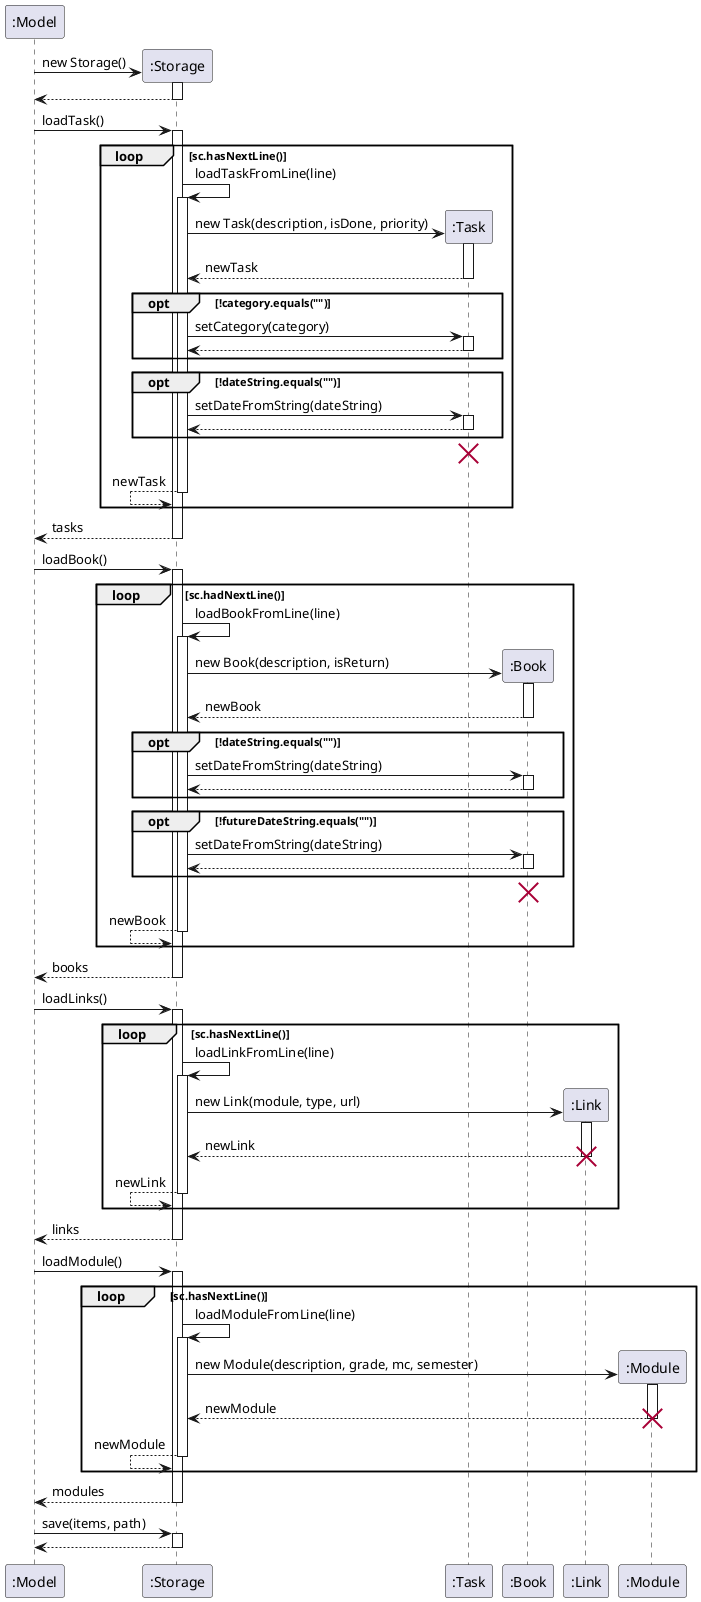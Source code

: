 ' @@author GuoAi
@startuml
participant ":Model" as Model
participant ":Storage" as Storage
participant ":Task" as Task
participant ":Book" as Book
participant ":Link" as Link
participant ":Module" as Module

create Storage
Model -> Storage : new Storage()
activate Storage

Model <-- Storage
deactivate Storage

Model -> Storage : loadTask()
activate Storage

loop sc.hasNextLine()

Storage -> Storage : loadTaskFromLine(line)
activate Storage

create Task
Storage -> Task : new Task(description, isDone, priority)
activate Task

Storage <-- Task : newTask
deactivate Task

opt !category.equals("")

Storage -> Task : setCategory(category)
activate Task

Storage <-- Task
deactivate Task

end

opt !dateString.equals("")

Storage -> Task : setDateFromString(dateString)
activate Task

Storage <-- Task
deactivate Task

end

destroy Task

Storage <-- Storage : newTask
deactivate Storage

end

Model <-- Storage : tasks
deactivate Storage

Model -> Storage : loadBook()
activate Storage

loop sc.hadNextLine()

Storage -> Storage : loadBookFromLine(line)
activate Storage

create Book
Storage -> Book : new Book(description, isReturn)
activate Book

Storage <-- Book : newBook
deactivate Book

opt !dateString.equals("")

Storage -> Book : setDateFromString(dateString)
activate Book

Storage <-- Book
deactivate Book

end

opt !futureDateString.equals("")

Storage -> Book : setDateFromString(dateString)
activate Book

Storage <-- Book
deactivate Book

end

destroy Book

Storage <-- Storage : newBook
deactivate Storage

end

Model <-- Storage : books
deactivate Storage

Model -> Storage : loadLinks()
activate Storage

loop sc.hasNextLine()

Storage -> Storage : loadLinkFromLine(line)
activate Storage

create Link
Storage -> Link : new Link(module, type, url)
activate Link

Storage <-- Link : newLink
deactivate Link

destroy Link

Storage <-- Storage : newLink
deactivate Storage

end

Model <-- Storage : links
deactivate Storage

Model -> Storage : loadModule()
activate Storage

loop sc.hasNextLine()

Storage -> Storage : loadModuleFromLine(line)
activate Storage

create Module
Storage -> Module : new Module(description, grade, mc, semester)
activate Module

Storage <-- Module : newModule
deactivate Module

destroy Module

Storage <-- Storage : newModule
deactivate Storage

end

Model <-- Storage : modules
deactivate Storage

Model -> Storage : save(items, path)
activate Storage

Model <-- Storage
deactivate Storage
@enduml
